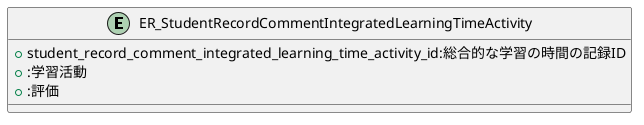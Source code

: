 @startuml

entity "ER_StudentRecordCommentIntegratedLearningTimeActivity"{
    + student_record_comment_integrated_learning_time_activity_id:総合的な学習の時間の記録ID
    + :学習活動
    + :評価
}

@enduml
